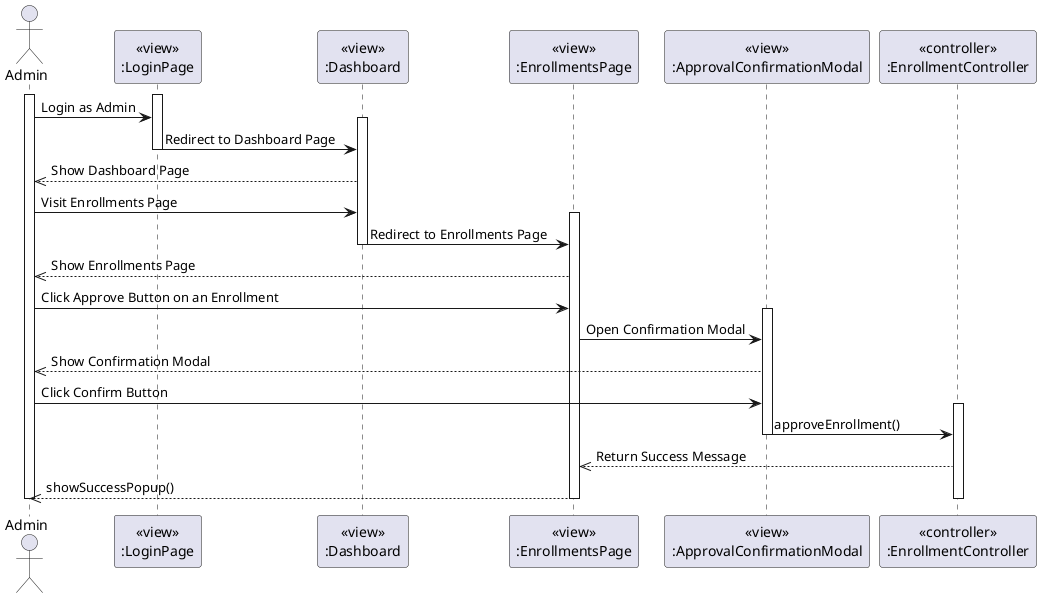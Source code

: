 @startuml Approve Enrollment
actor Admin
participant LoginPageView [
  <<view>>
  :LoginPage
]

participant DashboardView [
  <<view>>
  :Dashboard
]

participant EnrollmentsView [
  <<view>>
  :EnrollmentsPage
]

participant ApprovalConfirmationModalView [
  <<view>>
  :ApprovalConfirmationModal
]

participant EnrollmentController [
  <<controller>>
  :EnrollmentController
]

activate Admin
activate LoginPageView
Admin -> LoginPageView: Login as Admin
activate DashboardView
LoginPageView -> DashboardView: Redirect to Dashboard Page
deactivate LoginPageView

DashboardView -->> Admin: Show Dashboard Page

Admin -> DashboardView: Visit Enrollments Page
activate EnrollmentsView
DashboardView -> EnrollmentsView: Redirect to Enrollments Page
deactivate DashboardView

EnrollmentsView -->> Admin: Show Enrollments Page

Admin -> EnrollmentsView: Click Approve Button on an Enrollment

activate ApprovalConfirmationModalView
EnrollmentsView -> ApprovalConfirmationModalView: Open Confirmation Modal
ApprovalConfirmationModalView -->> Admin: Show Confirmation Modal

Admin -> ApprovalConfirmationModalView: Click Confirm Button

activate EnrollmentController
ApprovalConfirmationModalView -> EnrollmentController: approveEnrollment()
deactivate ApprovalConfirmationModalView
EnrollmentController -->> EnrollmentsView: Return Success Message
EnrollmentsView -->> Admin: showSuccessPopup()
deactivate EnrollmentController

deactivate Admin
deactivate EnrollmentsView
@enduml
